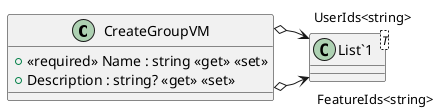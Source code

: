 @startuml
class CreateGroupVM {
    + <<required>> Name : string <<get>> <<set>>
    + Description : string? <<get>> <<set>>
}
class "List`1"<T> {
}
CreateGroupVM o-> "FeatureIds<string>" "List`1"
CreateGroupVM o-> "UserIds<string>" "List`1"
@enduml
